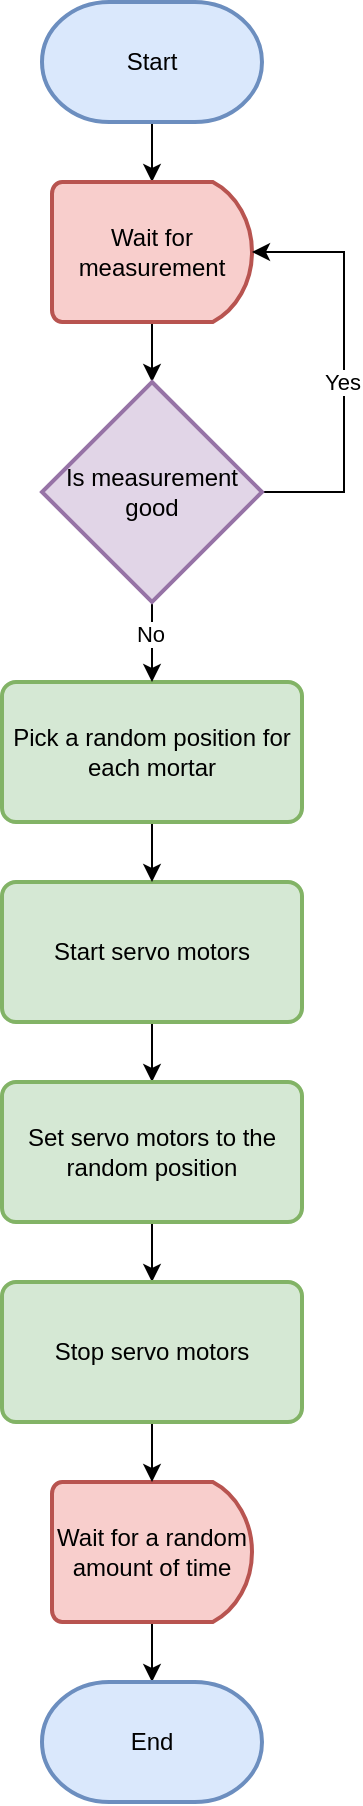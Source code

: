 <mxfile version="14.6.13" type="device"><diagram id="C5RBs43oDa-KdzZeNtuy" name="Page-1"><mxGraphModel dx="1422" dy="816" grid="1" gridSize="10" guides="1" tooltips="1" connect="1" arrows="1" fold="1" page="1" pageScale="1" pageWidth="827" pageHeight="1169" math="0" shadow="0"><root><mxCell id="WIyWlLk6GJQsqaUBKTNV-0"/><mxCell id="WIyWlLk6GJQsqaUBKTNV-1" parent="WIyWlLk6GJQsqaUBKTNV-0"/><mxCell id="A87bS5-nfq6_BvK1vtkl-14" style="edgeStyle=orthogonalEdgeStyle;rounded=0;orthogonalLoop=1;jettySize=auto;html=1;" parent="WIyWlLk6GJQsqaUBKTNV-1" source="A87bS5-nfq6_BvK1vtkl-0" target="A87bS5-nfq6_BvK1vtkl-7" edge="1"><mxGeometry relative="1" as="geometry"/></mxCell><mxCell id="A87bS5-nfq6_BvK1vtkl-0" value="Start" style="strokeWidth=2;html=1;shape=mxgraph.flowchart.terminator;whiteSpace=wrap;fillColor=#dae8fc;strokeColor=#6c8ebf;" parent="WIyWlLk6GJQsqaUBKTNV-1" vertex="1"><mxGeometry x="348" y="135" width="110" height="60" as="geometry"/></mxCell><mxCell id="A87bS5-nfq6_BvK1vtkl-25" style="edgeStyle=orthogonalEdgeStyle;rounded=0;orthogonalLoop=1;jettySize=auto;html=1;" parent="WIyWlLk6GJQsqaUBKTNV-1" source="A87bS5-nfq6_BvK1vtkl-4" target="A87bS5-nfq6_BvK1vtkl-22" edge="1"><mxGeometry relative="1" as="geometry"/></mxCell><mxCell id="A87bS5-nfq6_BvK1vtkl-4" value="Start servo motors" style="rounded=1;whiteSpace=wrap;html=1;absoluteArcSize=1;arcSize=14;strokeWidth=2;fillColor=#d5e8d4;strokeColor=#82b366;" parent="WIyWlLk6GJQsqaUBKTNV-1" vertex="1"><mxGeometry x="328" y="575" width="150" height="70" as="geometry"/></mxCell><mxCell id="A87bS5-nfq6_BvK1vtkl-17" style="edgeStyle=orthogonalEdgeStyle;rounded=0;orthogonalLoop=1;jettySize=auto;html=1;" parent="WIyWlLk6GJQsqaUBKTNV-1" source="A87bS5-nfq6_BvK1vtkl-5" target="A87bS5-nfq6_BvK1vtkl-4" edge="1"><mxGeometry relative="1" as="geometry"/></mxCell><mxCell id="A87bS5-nfq6_BvK1vtkl-5" value="Pick a random position for each mortar" style="rounded=1;whiteSpace=wrap;html=1;absoluteArcSize=1;arcSize=14;strokeWidth=2;fillColor=#d5e8d4;strokeColor=#82b366;" parent="WIyWlLk6GJQsqaUBKTNV-1" vertex="1"><mxGeometry x="328" y="475" width="150" height="70" as="geometry"/></mxCell><mxCell id="A87bS5-nfq6_BvK1vtkl-15" style="edgeStyle=orthogonalEdgeStyle;rounded=0;orthogonalLoop=1;jettySize=auto;html=1;" parent="WIyWlLk6GJQsqaUBKTNV-1" source="A87bS5-nfq6_BvK1vtkl-7" target="A87bS5-nfq6_BvK1vtkl-10" edge="1"><mxGeometry relative="1" as="geometry"/></mxCell><mxCell id="A87bS5-nfq6_BvK1vtkl-7" value="Wait for measurement" style="strokeWidth=2;html=1;shape=mxgraph.flowchart.delay;whiteSpace=wrap;fillColor=#f8cecc;strokeColor=#b85450;" parent="WIyWlLk6GJQsqaUBKTNV-1" vertex="1"><mxGeometry x="353" y="225" width="100" height="70" as="geometry"/></mxCell><mxCell id="A87bS5-nfq6_BvK1vtkl-16" style="edgeStyle=orthogonalEdgeStyle;rounded=0;orthogonalLoop=1;jettySize=auto;html=1;" parent="WIyWlLk6GJQsqaUBKTNV-1" source="A87bS5-nfq6_BvK1vtkl-10" target="A87bS5-nfq6_BvK1vtkl-5" edge="1"><mxGeometry relative="1" as="geometry"/></mxCell><mxCell id="A87bS5-nfq6_BvK1vtkl-30" value="No" style="edgeLabel;html=1;align=center;verticalAlign=middle;resizable=0;points=[];" parent="A87bS5-nfq6_BvK1vtkl-16" vertex="1" connectable="0"><mxGeometry x="-0.225" y="-1" relative="1" as="geometry"><mxPoint as="offset"/></mxGeometry></mxCell><mxCell id="A87bS5-nfq6_BvK1vtkl-20" style="edgeStyle=orthogonalEdgeStyle;rounded=0;orthogonalLoop=1;jettySize=auto;html=1;entryX=1;entryY=0.5;entryDx=0;entryDy=0;entryPerimeter=0;" parent="WIyWlLk6GJQsqaUBKTNV-1" source="A87bS5-nfq6_BvK1vtkl-10" target="A87bS5-nfq6_BvK1vtkl-7" edge="1"><mxGeometry relative="1" as="geometry"><Array as="points"><mxPoint x="499" y="380"/><mxPoint x="499" y="260"/></Array></mxGeometry></mxCell><mxCell id="A87bS5-nfq6_BvK1vtkl-28" value="Yes" style="edgeLabel;html=1;align=center;verticalAlign=middle;resizable=0;points=[];" parent="A87bS5-nfq6_BvK1vtkl-20" vertex="1" connectable="0"><mxGeometry x="-0.08" y="1" relative="1" as="geometry"><mxPoint y="-1" as="offset"/></mxGeometry></mxCell><mxCell id="A87bS5-nfq6_BvK1vtkl-10" value="&lt;div&gt;Is measurement&lt;/div&gt;&lt;div&gt;good&lt;/div&gt;" style="strokeWidth=2;html=1;shape=mxgraph.flowchart.decision;whiteSpace=wrap;fillColor=#e1d5e7;strokeColor=#9673a6;" parent="WIyWlLk6GJQsqaUBKTNV-1" vertex="1"><mxGeometry x="348" y="325" width="110" height="110" as="geometry"/></mxCell><mxCell id="A87bS5-nfq6_BvK1vtkl-19" style="edgeStyle=orthogonalEdgeStyle;rounded=0;orthogonalLoop=1;jettySize=auto;html=1;" parent="WIyWlLk6GJQsqaUBKTNV-1" source="A87bS5-nfq6_BvK1vtkl-12" target="A87bS5-nfq6_BvK1vtkl-13" edge="1"><mxGeometry relative="1" as="geometry"/></mxCell><mxCell id="A87bS5-nfq6_BvK1vtkl-12" value="Wait for a random amount of time" style="strokeWidth=2;html=1;shape=mxgraph.flowchart.delay;whiteSpace=wrap;fillColor=#f8cecc;strokeColor=#b85450;" parent="WIyWlLk6GJQsqaUBKTNV-1" vertex="1"><mxGeometry x="353" y="875" width="100" height="70" as="geometry"/></mxCell><mxCell id="A87bS5-nfq6_BvK1vtkl-13" value="End" style="strokeWidth=2;html=1;shape=mxgraph.flowchart.terminator;whiteSpace=wrap;fillColor=#dae8fc;strokeColor=#6c8ebf;" parent="WIyWlLk6GJQsqaUBKTNV-1" vertex="1"><mxGeometry x="348" y="975" width="110" height="60" as="geometry"/></mxCell><mxCell id="A87bS5-nfq6_BvK1vtkl-26" style="edgeStyle=orthogonalEdgeStyle;rounded=0;orthogonalLoop=1;jettySize=auto;html=1;" parent="WIyWlLk6GJQsqaUBKTNV-1" source="A87bS5-nfq6_BvK1vtkl-22" target="A87bS5-nfq6_BvK1vtkl-23" edge="1"><mxGeometry relative="1" as="geometry"/></mxCell><mxCell id="A87bS5-nfq6_BvK1vtkl-22" value="Set servo motors to the random position" style="rounded=1;whiteSpace=wrap;html=1;absoluteArcSize=1;arcSize=14;strokeWidth=2;fillColor=#d5e8d4;strokeColor=#82b366;" parent="WIyWlLk6GJQsqaUBKTNV-1" vertex="1"><mxGeometry x="328" y="675" width="150" height="70" as="geometry"/></mxCell><mxCell id="A87bS5-nfq6_BvK1vtkl-27" style="edgeStyle=orthogonalEdgeStyle;rounded=0;orthogonalLoop=1;jettySize=auto;html=1;" parent="WIyWlLk6GJQsqaUBKTNV-1" source="A87bS5-nfq6_BvK1vtkl-23" target="A87bS5-nfq6_BvK1vtkl-12" edge="1"><mxGeometry relative="1" as="geometry"/></mxCell><mxCell id="A87bS5-nfq6_BvK1vtkl-23" value="Stop servo motors" style="rounded=1;whiteSpace=wrap;html=1;absoluteArcSize=1;arcSize=14;strokeWidth=2;fillColor=#d5e8d4;strokeColor=#82b366;" parent="WIyWlLk6GJQsqaUBKTNV-1" vertex="1"><mxGeometry x="328" y="775" width="150" height="70" as="geometry"/></mxCell></root></mxGraphModel></diagram></mxfile>
